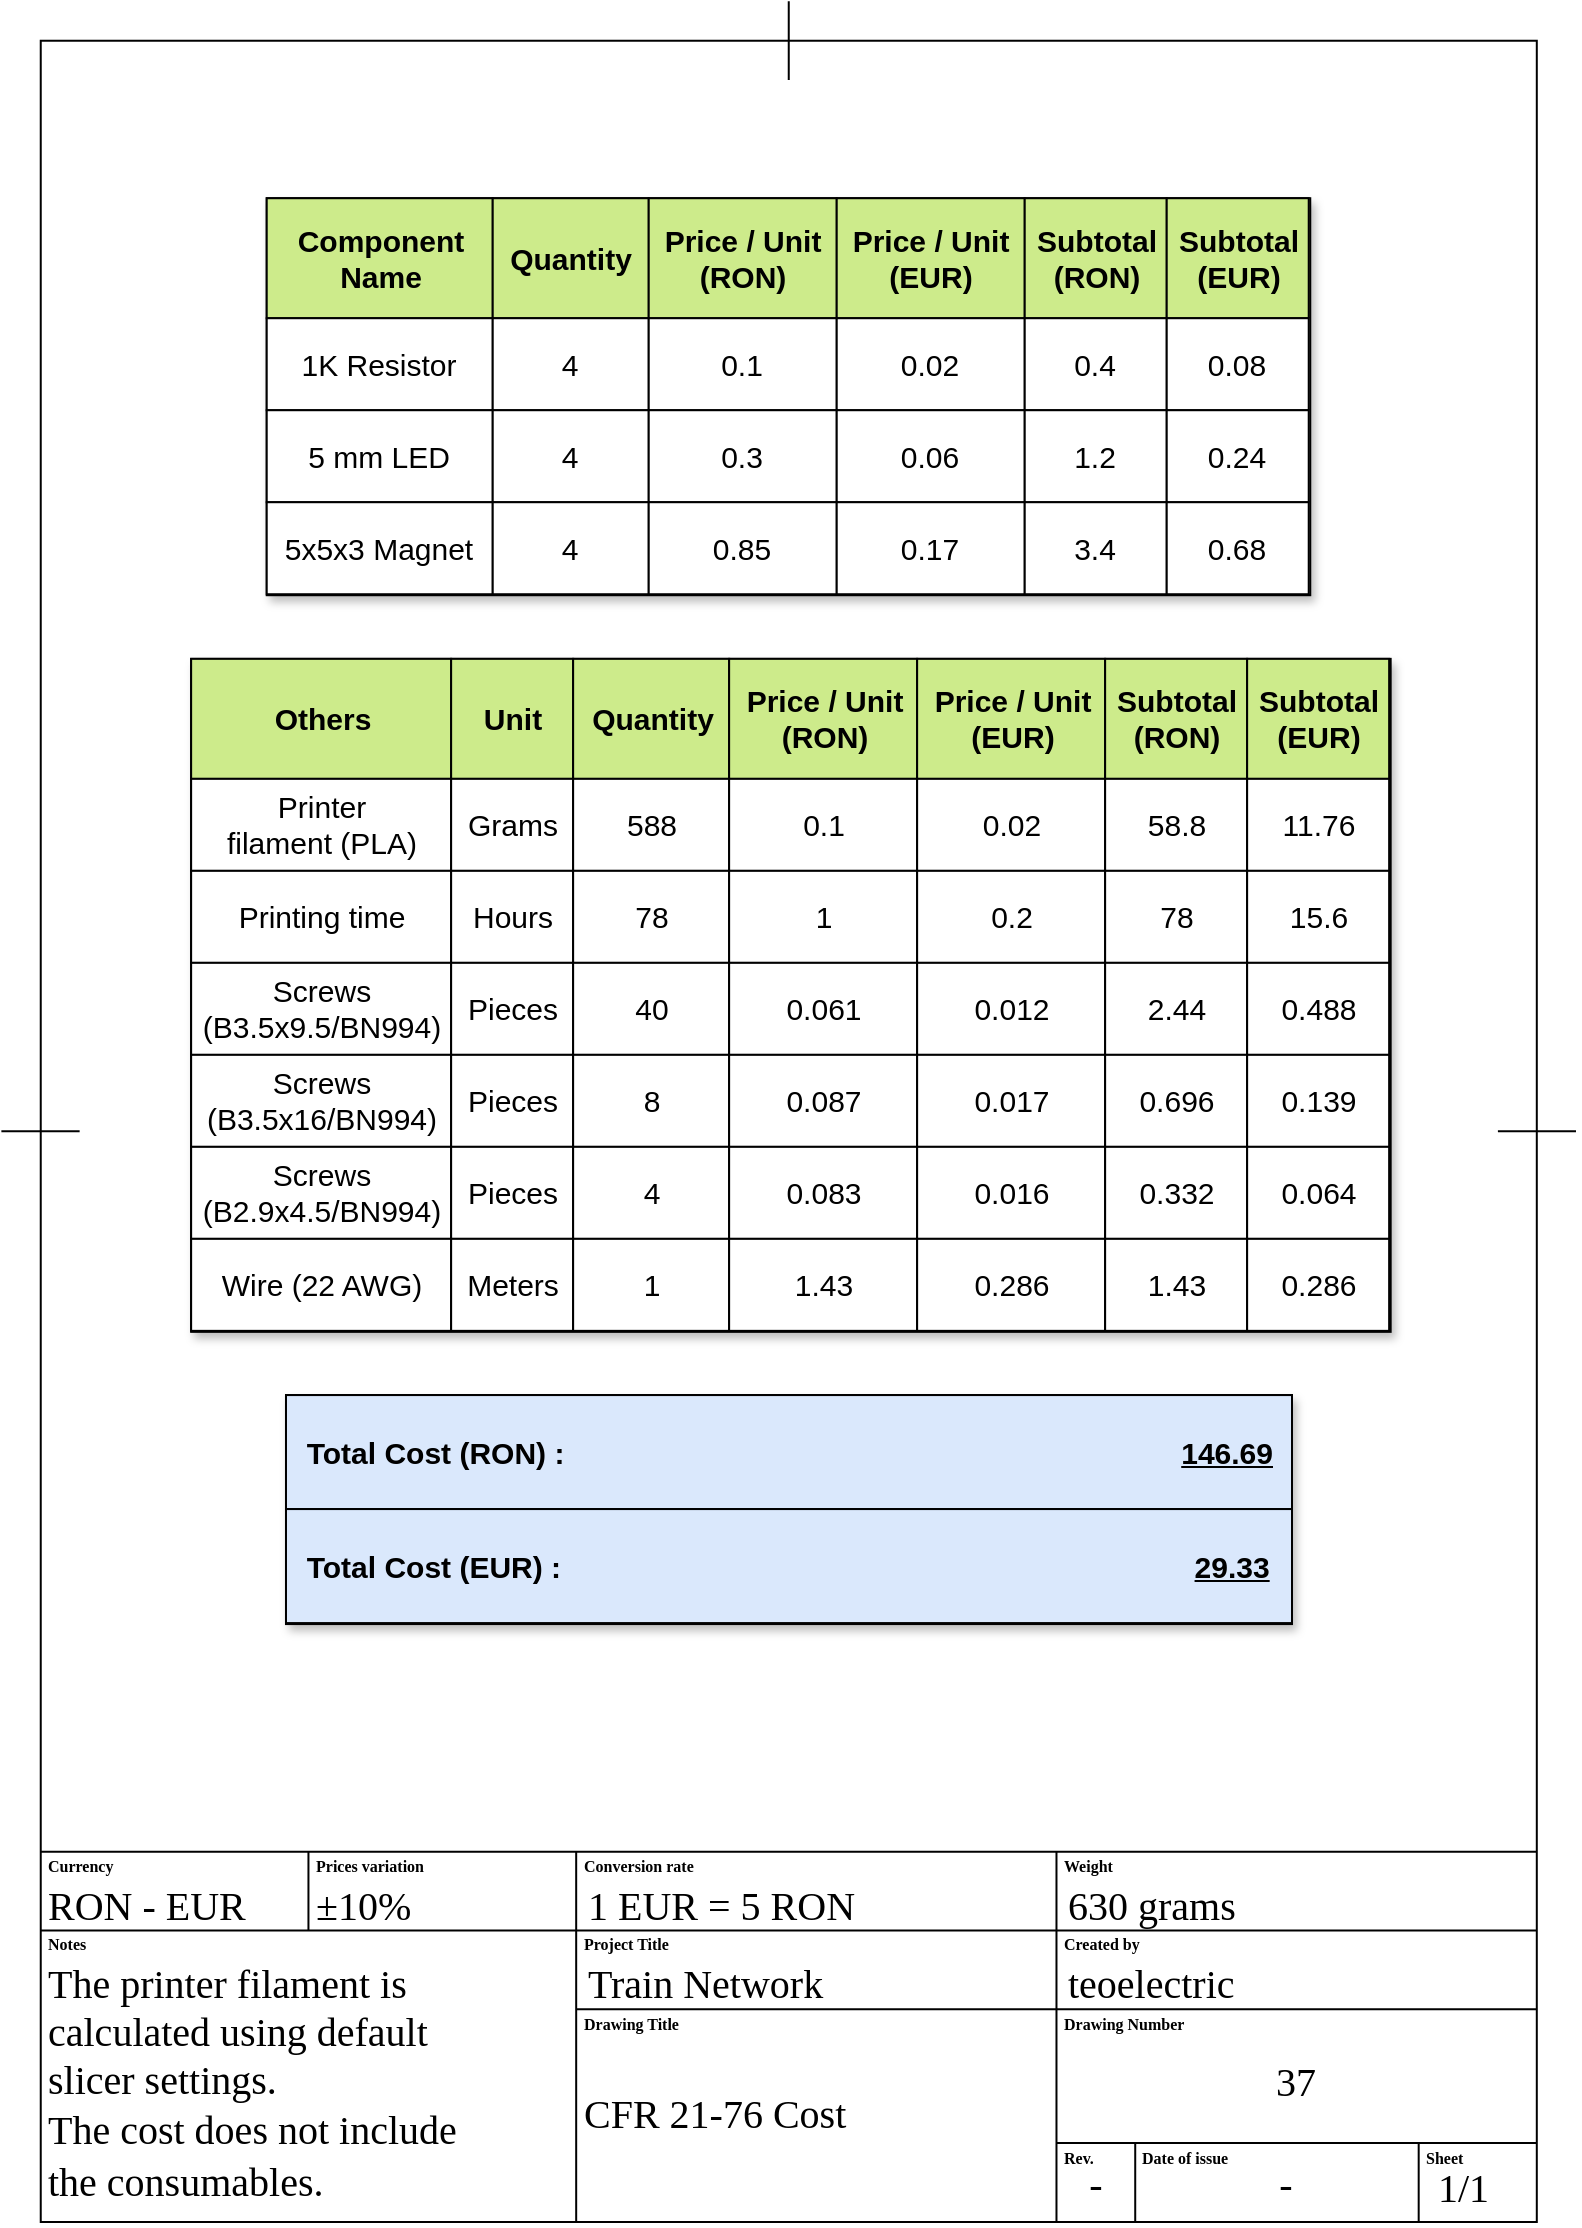 <mxfile version="24.1.0" type="device">
  <diagram name="Sheet 1" id="noxEhjXfcJPRch1m8VZ3">
    <mxGraphModel dx="1418" dy="820" grid="1" gridSize="1.968" guides="1" tooltips="1" connect="1" arrows="1" fold="1" page="1" pageScale="1" pageWidth="827" pageHeight="1169" math="0" shadow="0">
      <root>
        <mxCell id="0" />
        <mxCell id="1" parent="0" />
        <mxCell id="JBeKq6UBt9uG4QoYx59_-4" value="" style="rounded=0;whiteSpace=wrap;html=1;fillColor=none;strokeWidth=1;" parent="1" vertex="1">
          <mxGeometry x="39.37" y="39.37" width="748.03" height="1090.63" as="geometry" />
        </mxCell>
        <mxCell id="JBeKq6UBt9uG4QoYx59_-16" value="" style="endArrow=none;html=1;rounded=0;curved=0;endSize=6;targetPerimeterSpacing=0;jumpSize=6;strokeColor=default;exitX=0.5;exitY=0.018;exitDx=0;exitDy=0;exitPerimeter=0;strokeWidth=1;" parent="1" source="JBeKq6UBt9uG4QoYx59_-4" edge="1">
          <mxGeometry width="50" height="50" relative="1" as="geometry">
            <mxPoint x="413.37" y="32.68" as="sourcePoint" />
            <mxPoint x="413.37" y="19.68" as="targetPoint" />
          </mxGeometry>
        </mxCell>
        <mxCell id="JBeKq6UBt9uG4QoYx59_-18" value="" style="endArrow=none;html=1;rounded=0;entryX=0.026;entryY=0.5;entryDx=0;entryDy=0;entryPerimeter=0;strokeWidth=1;" parent="1" target="JBeKq6UBt9uG4QoYx59_-4" edge="1">
          <mxGeometry width="50" height="50" relative="1" as="geometry">
            <mxPoint x="19.69" y="584.67" as="sourcePoint" />
            <mxPoint x="27.69" y="584.67" as="targetPoint" />
          </mxGeometry>
        </mxCell>
        <mxCell id="JBeKq6UBt9uG4QoYx59_-20" value="" style="endArrow=none;html=1;rounded=0;exitX=0.974;exitY=0.5;exitDx=0;exitDy=0;exitPerimeter=0;strokeWidth=1;" parent="1" source="JBeKq6UBt9uG4QoYx59_-4" edge="1">
          <mxGeometry width="50" height="50" relative="1" as="geometry">
            <mxPoint x="797" y="584.68" as="sourcePoint" />
            <mxPoint x="807" y="584.68" as="targetPoint" />
          </mxGeometry>
        </mxCell>
        <mxCell id="JBeKq6UBt9uG4QoYx59_-23" value="" style="endArrow=none;html=1;rounded=0;entryX=1;entryY=0.75;entryDx=0;entryDy=0;exitX=0;exitY=0.75;exitDx=0;exitDy=0;strokeWidth=1;" parent="1" edge="1">
          <mxGeometry width="50" height="50" relative="1" as="geometry">
            <mxPoint x="39.3" y="944.883" as="sourcePoint" />
            <mxPoint x="787.49" y="944.883" as="targetPoint" />
          </mxGeometry>
        </mxCell>
        <mxCell id="JBeKq6UBt9uG4QoYx59_-25" value="" style="endArrow=none;html=1;rounded=0;entryX=1;entryY=0.75;entryDx=0;entryDy=0;exitX=0;exitY=0.75;exitDx=0;exitDy=0;strokeWidth=1;" parent="1" edge="1">
          <mxGeometry width="50" height="50" relative="1" as="geometry">
            <mxPoint x="39.3" y="984.251" as="sourcePoint" />
            <mxPoint x="787.49" y="984.251" as="targetPoint" />
          </mxGeometry>
        </mxCell>
        <mxCell id="VQGSf6ayIFre-QUfzGoe-1" value="" style="endArrow=none;html=1;rounded=0;strokeWidth=1;" parent="1" edge="1">
          <mxGeometry width="50" height="50" relative="1" as="geometry">
            <mxPoint x="547.24" y="1130" as="sourcePoint" />
            <mxPoint x="547.24" y="944.9" as="targetPoint" />
          </mxGeometry>
        </mxCell>
        <mxCell id="VQGSf6ayIFre-QUfzGoe-2" value="" style="endArrow=none;html=1;rounded=0;strokeWidth=1;" parent="1" edge="1">
          <mxGeometry width="50" height="50" relative="1" as="geometry">
            <mxPoint x="307.088" y="1129.998" as="sourcePoint" />
            <mxPoint x="307.088" y="944.9" as="targetPoint" />
          </mxGeometry>
        </mxCell>
        <mxCell id="VQGSf6ayIFre-QUfzGoe-3" value="" style="endArrow=none;html=1;rounded=0;entryX=1;entryY=0.75;entryDx=0;entryDy=0;exitX=0;exitY=0.75;exitDx=0;exitDy=0;strokeWidth=1;" parent="1" edge="1">
          <mxGeometry width="50" height="50" relative="1" as="geometry">
            <mxPoint x="307.1" y="1023.62" as="sourcePoint" />
            <mxPoint x="787.5" y="1023.62" as="targetPoint" />
          </mxGeometry>
        </mxCell>
        <mxCell id="VQGSf6ayIFre-QUfzGoe-4" value="" style="endArrow=none;html=1;rounded=0;entryX=1;entryY=0.75;entryDx=0;entryDy=0;exitX=0;exitY=0.75;exitDx=0;exitDy=0;strokeWidth=1;" parent="1" edge="1">
          <mxGeometry width="50" height="50" relative="1" as="geometry">
            <mxPoint x="547.2" y="1090.548" as="sourcePoint" />
            <mxPoint x="787.5" y="1090.548" as="targetPoint" />
          </mxGeometry>
        </mxCell>
        <mxCell id="VQGSf6ayIFre-QUfzGoe-5" value="" style="endArrow=none;html=1;rounded=0;strokeWidth=1;" parent="1" edge="1">
          <mxGeometry width="50" height="50" relative="1" as="geometry">
            <mxPoint x="586.608" y="1129.998" as="sourcePoint" />
            <mxPoint x="586.608" y="1090.5" as="targetPoint" />
          </mxGeometry>
        </mxCell>
        <mxCell id="VQGSf6ayIFre-QUfzGoe-6" value="" style="endArrow=none;html=1;rounded=0;strokeWidth=1;" parent="1" edge="1">
          <mxGeometry width="50" height="50" relative="1" as="geometry">
            <mxPoint x="728.347" y="1129.997" as="sourcePoint" />
            <mxPoint x="728.347" y="1090.498" as="targetPoint" />
          </mxGeometry>
        </mxCell>
        <mxCell id="VQGSf6ayIFre-QUfzGoe-7" value="" style="endArrow=none;html=1;rounded=0;strokeWidth=1;" parent="1" edge="1">
          <mxGeometry width="50" height="50" relative="1" as="geometry">
            <mxPoint x="173.227" y="984.3" as="sourcePoint" />
            <mxPoint x="173.227" y="944.878" as="targetPoint" />
          </mxGeometry>
        </mxCell>
        <mxCell id="VQGSf6ayIFre-QUfzGoe-9" value="&lt;font face=&quot;Verdana&quot; style=&quot;font-size: 8px;&quot;&gt;Currency&lt;/font&gt;" style="text;html=1;align=left;verticalAlign=middle;whiteSpace=wrap;rounded=0;fillColor=none;fontStyle=1" parent="1" vertex="1">
          <mxGeometry x="41.34" y="944.88" width="25.59" height="12.29" as="geometry" />
        </mxCell>
        <mxCell id="VQGSf6ayIFre-QUfzGoe-10" value="&lt;font face=&quot;Verdana&quot; style=&quot;font-size: 8px;&quot;&gt;Prices variation&lt;/font&gt;" style="text;html=1;align=left;verticalAlign=middle;whiteSpace=wrap;rounded=0;fontStyle=1" parent="1" vertex="1">
          <mxGeometry x="175.2" y="944.88" width="78.74" height="12.29" as="geometry" />
        </mxCell>
        <mxCell id="VQGSf6ayIFre-QUfzGoe-11" value="&lt;font face=&quot;Verdana&quot;&gt;&lt;span style=&quot;font-size: 8px;&quot;&gt;Conversion rate&lt;/span&gt;&lt;/font&gt;" style="text;html=1;align=left;verticalAlign=middle;whiteSpace=wrap;rounded=0;fontStyle=1" parent="1" vertex="1">
          <mxGeometry x="309.06" y="944.88" width="90.55" height="12.29" as="geometry" />
        </mxCell>
        <mxCell id="VQGSf6ayIFre-QUfzGoe-12" value="&lt;font face=&quot;Verdana&quot; style=&quot;font-size: 8px;&quot;&gt;Weight&lt;/font&gt;" style="text;html=1;align=left;verticalAlign=middle;whiteSpace=wrap;rounded=0;fontStyle=1" parent="1" vertex="1">
          <mxGeometry x="549.22" y="944.88" width="159.44" height="12.29" as="geometry" />
        </mxCell>
        <mxCell id="VQGSf6ayIFre-QUfzGoe-13" value="&lt;font face=&quot;Verdana&quot; style=&quot;font-size: 8px;&quot;&gt;Created by&lt;/font&gt;" style="text;html=1;align=left;verticalAlign=middle;whiteSpace=wrap;rounded=0;fontStyle=1" parent="1" vertex="1">
          <mxGeometry x="549.22" y="984.25" width="57.08" height="12.29" as="geometry" />
        </mxCell>
        <mxCell id="VQGSf6ayIFre-QUfzGoe-14" value="&lt;font face=&quot;Verdana&quot; style=&quot;font-size: 8px;&quot;&gt;Project Title&lt;/font&gt;" style="text;html=1;align=left;verticalAlign=middle;whiteSpace=wrap;rounded=0;fontStyle=1" parent="1" vertex="1">
          <mxGeometry x="309.059" y="984.248" width="57.08" height="12.29" as="geometry" />
        </mxCell>
        <mxCell id="VQGSf6ayIFre-QUfzGoe-15" value="&lt;font face=&quot;Verdana&quot; style=&quot;font-size: 8px;&quot;&gt;Drawing Title&lt;/font&gt;" style="text;html=1;align=left;verticalAlign=middle;whiteSpace=wrap;rounded=0;fontStyle=1" parent="1" vertex="1">
          <mxGeometry x="309.06" y="1023.62" width="64.96" height="12.29" as="geometry" />
        </mxCell>
        <mxCell id="VQGSf6ayIFre-QUfzGoe-16" value="&lt;font face=&quot;Verdana&quot; style=&quot;font-size: 8px;&quot;&gt;Drawing Number&lt;/font&gt;" style="text;html=1;align=left;verticalAlign=middle;whiteSpace=wrap;rounded=0;fontStyle=1" parent="1" vertex="1">
          <mxGeometry x="549.22" y="1023.62" width="80.7" height="12.29" as="geometry" />
        </mxCell>
        <mxCell id="VQGSf6ayIFre-QUfzGoe-17" value="&lt;font face=&quot;Verdana&quot; style=&quot;font-size: 8px;&quot;&gt;Notes&lt;/font&gt;" style="text;html=1;align=left;verticalAlign=middle;whiteSpace=wrap;rounded=0;fontStyle=1" parent="1" vertex="1">
          <mxGeometry x="41.338" y="984.248" width="25.59" height="12.29" as="geometry" />
        </mxCell>
        <mxCell id="VQGSf6ayIFre-QUfzGoe-18" value="&lt;font face=&quot;Verdana&quot; style=&quot;font-size: 8px;&quot;&gt;Rev.&lt;/font&gt;" style="text;html=1;align=left;verticalAlign=middle;whiteSpace=wrap;rounded=0;fontStyle=1" parent="1" vertex="1">
          <mxGeometry x="549.22" y="1090.55" width="41.33" height="12.29" as="geometry" />
        </mxCell>
        <mxCell id="VQGSf6ayIFre-QUfzGoe-19" value="&lt;font face=&quot;Verdana&quot; style=&quot;font-size: 8px;&quot;&gt;Date of issue&lt;/font&gt;" style="text;html=1;align=left;verticalAlign=middle;whiteSpace=wrap;rounded=0;fontStyle=1" parent="1" vertex="1">
          <mxGeometry x="588" y="1090.55" width="61.61" height="12.29" as="geometry" />
        </mxCell>
        <mxCell id="VQGSf6ayIFre-QUfzGoe-20" value="&lt;font face=&quot;Verdana&quot; style=&quot;font-size: 8px;&quot;&gt;Sheet&lt;/font&gt;" style="text;html=1;align=left;verticalAlign=middle;whiteSpace=wrap;rounded=0;fontStyle=1" parent="1" vertex="1">
          <mxGeometry x="729.73" y="1090.55" width="61.61" height="12.29" as="geometry" />
        </mxCell>
        <mxCell id="xuHGBV2yemARD54Rfex9-2" value="&lt;font face=&quot;Verdana&quot; style=&quot;font-size: 20px; font-weight: normal;&quot;&gt;RON - EUR&lt;/font&gt;" style="text;html=1;align=left;verticalAlign=middle;whiteSpace=wrap;rounded=0;fillColor=none;fontStyle=1" parent="1" vertex="1">
          <mxGeometry x="41.34" y="964.57" width="114.17" height="12.29" as="geometry" />
        </mxCell>
        <mxCell id="xuHGBV2yemARD54Rfex9-3" value="&lt;span style=&quot;font-family: Verdana; font-size: 20px; font-weight: 400;&quot;&gt;±10%&lt;/span&gt;" style="text;html=1;align=left;verticalAlign=middle;whiteSpace=wrap;rounded=0;fillColor=none;fontStyle=1" parent="1" vertex="1">
          <mxGeometry x="175.2" y="964.57" width="133.85" height="12.29" as="geometry" />
        </mxCell>
        <mxCell id="xuHGBV2yemARD54Rfex9-4" value="&lt;span style=&quot;font-family: Verdana; font-size: 20px; font-weight: 400;&quot;&gt;1 EUR = 5 RON&lt;/span&gt;" style="text;html=1;align=left;verticalAlign=middle;whiteSpace=wrap;rounded=0;fillColor=none;fontStyle=1" parent="1" vertex="1">
          <mxGeometry x="311.03" y="964.57" width="204.72" height="12.29" as="geometry" />
        </mxCell>
        <mxCell id="xuHGBV2yemARD54Rfex9-5" value="&lt;font face=&quot;Verdana&quot; style=&quot;font-size: 20px; font-weight: normal;&quot;&gt;Train Network&lt;/font&gt;" style="text;html=1;align=left;verticalAlign=middle;whiteSpace=wrap;rounded=0;fillColor=none;fontStyle=1" parent="1" vertex="1">
          <mxGeometry x="311.03" y="1003.94" width="187" height="12.29" as="geometry" />
        </mxCell>
        <mxCell id="xuHGBV2yemARD54Rfex9-6" value="&lt;font face=&quot;Verdana&quot; style=&quot;font-size: 20px; font-weight: normal;&quot;&gt;630 grams&lt;/font&gt;" style="text;html=1;align=left;verticalAlign=middle;whiteSpace=wrap;rounded=0;fillColor=none;fontStyle=1" parent="1" vertex="1">
          <mxGeometry x="551.18" y="964.57" width="216.54" height="12.29" as="geometry" />
        </mxCell>
        <mxCell id="xuHGBV2yemARD54Rfex9-7" value="&lt;font face=&quot;Verdana&quot; style=&quot;font-size: 20px; font-weight: normal;&quot;&gt;teoelectric&lt;/font&gt;" style="text;html=1;align=left;verticalAlign=middle;whiteSpace=wrap;rounded=0;fillColor=none;fontStyle=1" parent="1" vertex="1">
          <mxGeometry x="551.17" y="1003.94" width="145.67" height="12.29" as="geometry" />
        </mxCell>
        <mxCell id="xuHGBV2yemARD54Rfex9-8" value="&lt;font face=&quot;Verdana&quot; style=&quot;font-size: 20px; font-weight: normal;&quot;&gt;37&lt;/font&gt;" style="text;html=1;align=center;verticalAlign=middle;whiteSpace=wrap;rounded=0;fillColor=none;fontStyle=1" parent="1" vertex="1">
          <mxGeometry x="557.09" y="1053.15" width="220.47" height="12.29" as="geometry" />
        </mxCell>
        <mxCell id="xuHGBV2yemARD54Rfex9-9" value="&lt;font face=&quot;Verdana&quot; style=&quot;font-size: 20px; font-weight: normal;&quot;&gt;CFR 21-76 Cost&lt;/font&gt;" style="text;html=1;align=left;verticalAlign=middle;whiteSpace=wrap;rounded=0;fillColor=none;fontStyle=1" parent="1" vertex="1">
          <mxGeometry x="309.05" y="1068.9" width="248.02" height="12.29" as="geometry" />
        </mxCell>
        <mxCell id="xuHGBV2yemARD54Rfex9-14" value="&lt;font face=&quot;Verdana&quot; style=&quot;font-size: 20px; font-weight: normal;&quot;&gt;1/1&lt;/font&gt;" style="text;html=1;align=left;verticalAlign=middle;whiteSpace=wrap;rounded=0;fillColor=none;fontStyle=1" parent="1" vertex="1">
          <mxGeometry x="735.934" y="1106.294" width="49.21" height="12.29" as="geometry" />
        </mxCell>
        <mxCell id="xuHGBV2yemARD54Rfex9-15" value="&lt;font face=&quot;Verdana&quot; style=&quot;font-size: 20px; font-weight: normal;&quot;&gt;-&lt;/font&gt;" style="text;html=1;align=center;verticalAlign=middle;whiteSpace=wrap;rounded=0;fillColor=none;fontStyle=1" parent="1" vertex="1">
          <mxGeometry x="651.57" y="1104.33" width="19.69" height="12.29" as="geometry" />
        </mxCell>
        <mxCell id="xuHGBV2yemARD54Rfex9-16" value="&lt;font face=&quot;Verdana&quot; style=&quot;font-size: 20px; font-weight: normal;&quot;&gt;-&lt;/font&gt;" style="text;html=1;align=center;verticalAlign=middle;whiteSpace=wrap;rounded=0;fillColor=none;fontStyle=1" parent="1" vertex="1">
          <mxGeometry x="557.088" y="1104.329" width="19.69" height="12.29" as="geometry" />
        </mxCell>
        <mxCell id="v2AuxBMflL_ghMZSKkXt-2" value="&lt;span style=&quot;font-family: Verdana; font-size: 20px; font-weight: 400;&quot;&gt;The printer filament is&lt;/span&gt;" style="text;html=1;align=left;verticalAlign=middle;whiteSpace=wrap;rounded=0;fillColor=none;fontStyle=1" parent="1" vertex="1">
          <mxGeometry x="41.33" y="1003.94" width="251.98" height="12.29" as="geometry" />
        </mxCell>
        <mxCell id="v2AuxBMflL_ghMZSKkXt-3" value="&lt;span style=&quot;font-family: Verdana; font-size: 20px; font-weight: 400;&quot;&gt;calculated using default&lt;/span&gt;" style="text;html=1;align=left;verticalAlign=middle;whiteSpace=wrap;rounded=0;fillColor=none;fontStyle=1" parent="1" vertex="1">
          <mxGeometry x="41.33" y="1027.56" width="242.14" height="12.29" as="geometry" />
        </mxCell>
        <mxCell id="v2AuxBMflL_ghMZSKkXt-4" value="&lt;span style=&quot;font-family: Verdana; font-size: 20px; font-weight: 400;&quot;&gt;slicer settings.&lt;/span&gt;" style="text;html=1;align=left;verticalAlign=middle;whiteSpace=wrap;rounded=0;fillColor=none;fontStyle=1" parent="1" vertex="1">
          <mxGeometry x="41.34" y="1051.97" width="240.16" height="12.29" as="geometry" />
        </mxCell>
        <mxCell id="v2AuxBMflL_ghMZSKkXt-5" value="&lt;span style=&quot;font-family: Verdana; font-size: 20px; font-weight: 400;&quot;&gt;The cost does not include&lt;/span&gt;" style="text;html=1;align=left;verticalAlign=middle;whiteSpace=wrap;rounded=0;fillColor=none;fontStyle=1" parent="1" vertex="1">
          <mxGeometry x="41.32" y="1076.77" width="265.77" height="12.29" as="geometry" />
        </mxCell>
        <mxCell id="v2AuxBMflL_ghMZSKkXt-6" value="&lt;span style=&quot;font-family: Verdana; font-size: 20px; font-weight: 400;&quot;&gt;the consumables.&lt;/span&gt;" style="text;html=1;align=left;verticalAlign=middle;whiteSpace=wrap;rounded=0;fillColor=none;fontStyle=1" parent="1" vertex="1">
          <mxGeometry x="41.33" y="1102.36" width="238.19" height="12.29" as="geometry" />
        </mxCell>
        <mxCell id="5vBH3ztUi321Li3JuPsc-152" value="Assets" style="childLayout=tableLayout;recursiveResize=0;shadow=1;strokeWidth=1.5;rounded=0;glass=0;strokeColor=default;fillColor=default;aspect=fixed;fontSize=15;" parent="1" vertex="1">
          <mxGeometry x="152.362" y="118.11" width="521.269" height="198" as="geometry" />
        </mxCell>
        <mxCell id="5vBH3ztUi321Li3JuPsc-153" style="shape=tableRow;horizontal=0;startSize=0;swimlaneHead=0;swimlaneBody=0;top=0;left=0;bottom=0;right=0;dropTarget=0;collapsible=0;recursiveResize=0;expand=0;fontStyle=0;fillColor=#cdeb8b;strokeColor=default;fontSize=15;" parent="5vBH3ztUi321Li3JuPsc-152" vertex="1">
          <mxGeometry width="521.269" height="60" as="geometry" />
        </mxCell>
        <mxCell id="5vBH3ztUi321Li3JuPsc-154" value="Component&lt;div&gt;Name&lt;/div&gt;" style="connectable=0;recursiveResize=0;align=center;fontStyle=1;html=1;fillColor=#cdeb8b;strokeColor=default;fontSize=15;" parent="5vBH3ztUi321Li3JuPsc-153" vertex="1">
          <mxGeometry width="113" height="60" as="geometry">
            <mxRectangle width="113" height="60" as="alternateBounds" />
          </mxGeometry>
        </mxCell>
        <mxCell id="5vBH3ztUi321Li3JuPsc-155" value="Quantity" style="connectable=0;recursiveResize=0;align=center;fontStyle=1;html=1;fillColor=#cdeb8b;strokeColor=default;fontSize=15;" parent="5vBH3ztUi321Li3JuPsc-153" vertex="1">
          <mxGeometry x="113" width="78" height="60" as="geometry">
            <mxRectangle width="78" height="60" as="alternateBounds" />
          </mxGeometry>
        </mxCell>
        <mxCell id="5vBH3ztUi321Li3JuPsc-157" value="Price / Unit&lt;br style=&quot;font-size: 15px;&quot;&gt;(RON)" style="connectable=0;recursiveResize=0;align=center;fontStyle=1;html=1;fillColor=#cdeb8b;strokeColor=default;fontSize=15;" parent="5vBH3ztUi321Li3JuPsc-153" vertex="1">
          <mxGeometry x="191" width="94" height="60" as="geometry">
            <mxRectangle width="94" height="60" as="alternateBounds" />
          </mxGeometry>
        </mxCell>
        <mxCell id="5vBH3ztUi321Li3JuPsc-158" value="Price / Unit&lt;br style=&quot;font-size: 15px;&quot;&gt;(EUR)" style="connectable=0;recursiveResize=0;align=center;fontStyle=1;html=1;fillColor=#cdeb8b;strokeColor=default;fontSize=15;" parent="5vBH3ztUi321Li3JuPsc-153" vertex="1">
          <mxGeometry x="285" width="94" height="60" as="geometry">
            <mxRectangle width="94" height="60" as="alternateBounds" />
          </mxGeometry>
        </mxCell>
        <mxCell id="5vBH3ztUi321Li3JuPsc-159" value="Subtotal&lt;br style=&quot;font-size: 15px;&quot;&gt;(RON)" style="connectable=0;recursiveResize=0;align=center;fontStyle=1;html=1;fillColor=#cdeb8b;strokeColor=default;fontSize=15;" parent="5vBH3ztUi321Li3JuPsc-153" vertex="1">
          <mxGeometry x="379" width="71" height="60" as="geometry">
            <mxRectangle width="71" height="60" as="alternateBounds" />
          </mxGeometry>
        </mxCell>
        <mxCell id="5vBH3ztUi321Li3JuPsc-160" value="Subtotal&lt;br style=&quot;font-size: 15px;&quot;&gt;(EUR)" style="connectable=0;recursiveResize=0;align=center;fontStyle=1;html=1;fillColor=#cdeb8b;strokeColor=default;fontSize=15;" parent="5vBH3ztUi321Li3JuPsc-153" vertex="1">
          <mxGeometry x="450" width="71" height="60" as="geometry">
            <mxRectangle width="71" height="60" as="alternateBounds" />
          </mxGeometry>
        </mxCell>
        <mxCell id="5vBH3ztUi321Li3JuPsc-305" style="shape=tableRow;horizontal=0;startSize=0;swimlaneHead=0;swimlaneBody=0;top=0;left=0;bottom=0;right=0;dropTarget=0;collapsible=0;recursiveResize=0;expand=0;fontStyle=0;strokeColor=default;fontSize=15;" parent="5vBH3ztUi321Li3JuPsc-152" vertex="1">
          <mxGeometry y="60" width="521.269" height="46" as="geometry" />
        </mxCell>
        <mxCell id="5vBH3ztUi321Li3JuPsc-306" value="1K Resistor" style="connectable=0;recursiveResize=0;align=center;whiteSpace=wrap;html=1;strokeColor=default;fontSize=15;" parent="5vBH3ztUi321Li3JuPsc-305" vertex="1">
          <mxGeometry width="113" height="46" as="geometry">
            <mxRectangle width="113" height="46" as="alternateBounds" />
          </mxGeometry>
        </mxCell>
        <mxCell id="5vBH3ztUi321Li3JuPsc-307" value="4" style="connectable=0;recursiveResize=0;align=center;whiteSpace=wrap;html=1;strokeColor=default;fontSize=15;" parent="5vBH3ztUi321Li3JuPsc-305" vertex="1">
          <mxGeometry x="113" width="78" height="46" as="geometry">
            <mxRectangle width="78" height="46" as="alternateBounds" />
          </mxGeometry>
        </mxCell>
        <mxCell id="5vBH3ztUi321Li3JuPsc-308" value="0.1" style="connectable=0;recursiveResize=0;align=center;whiteSpace=wrap;html=1;strokeColor=default;fontSize=15;" parent="5vBH3ztUi321Li3JuPsc-305" vertex="1">
          <mxGeometry x="191" width="94" height="46" as="geometry">
            <mxRectangle width="94" height="46" as="alternateBounds" />
          </mxGeometry>
        </mxCell>
        <mxCell id="5vBH3ztUi321Li3JuPsc-309" value="0.02" style="connectable=0;recursiveResize=0;align=center;whiteSpace=wrap;html=1;strokeColor=default;fontSize=15;" parent="5vBH3ztUi321Li3JuPsc-305" vertex="1">
          <mxGeometry x="285" width="94" height="46" as="geometry">
            <mxRectangle width="94" height="46" as="alternateBounds" />
          </mxGeometry>
        </mxCell>
        <mxCell id="5vBH3ztUi321Li3JuPsc-310" value="0.4" style="connectable=0;recursiveResize=0;align=center;whiteSpace=wrap;html=1;strokeColor=default;fontSize=15;" parent="5vBH3ztUi321Li3JuPsc-305" vertex="1">
          <mxGeometry x="379" width="71" height="46" as="geometry">
            <mxRectangle width="71" height="46" as="alternateBounds" />
          </mxGeometry>
        </mxCell>
        <mxCell id="5vBH3ztUi321Li3JuPsc-311" value="0.08" style="connectable=0;recursiveResize=0;align=center;whiteSpace=wrap;html=1;strokeColor=default;fontSize=15;" parent="5vBH3ztUi321Li3JuPsc-305" vertex="1">
          <mxGeometry x="450" width="71" height="46" as="geometry">
            <mxRectangle width="71" height="46" as="alternateBounds" />
          </mxGeometry>
        </mxCell>
        <mxCell id="5vBH3ztUi321Li3JuPsc-161" style="shape=tableRow;horizontal=0;startSize=0;swimlaneHead=0;swimlaneBody=0;top=0;left=0;bottom=0;right=0;dropTarget=0;collapsible=0;recursiveResize=0;expand=0;fontStyle=0;strokeColor=default;fontSize=15;" parent="5vBH3ztUi321Li3JuPsc-152" vertex="1">
          <mxGeometry y="106" width="521.269" height="46" as="geometry" />
        </mxCell>
        <mxCell id="5vBH3ztUi321Li3JuPsc-162" value="5 mm LED" style="connectable=0;recursiveResize=0;align=center;whiteSpace=wrap;html=1;strokeColor=default;fontSize=15;" parent="5vBH3ztUi321Li3JuPsc-161" vertex="1">
          <mxGeometry width="113" height="46" as="geometry">
            <mxRectangle width="113" height="46" as="alternateBounds" />
          </mxGeometry>
        </mxCell>
        <mxCell id="5vBH3ztUi321Li3JuPsc-163" value="4" style="connectable=0;recursiveResize=0;align=center;whiteSpace=wrap;html=1;strokeColor=default;fontSize=15;" parent="5vBH3ztUi321Li3JuPsc-161" vertex="1">
          <mxGeometry x="113" width="78" height="46" as="geometry">
            <mxRectangle width="78" height="46" as="alternateBounds" />
          </mxGeometry>
        </mxCell>
        <mxCell id="5vBH3ztUi321Li3JuPsc-165" value="0.3" style="connectable=0;recursiveResize=0;align=center;whiteSpace=wrap;html=1;strokeColor=default;fontSize=15;" parent="5vBH3ztUi321Li3JuPsc-161" vertex="1">
          <mxGeometry x="191" width="94" height="46" as="geometry">
            <mxRectangle width="94" height="46" as="alternateBounds" />
          </mxGeometry>
        </mxCell>
        <mxCell id="5vBH3ztUi321Li3JuPsc-166" value="0.06" style="connectable=0;recursiveResize=0;align=center;whiteSpace=wrap;html=1;strokeColor=default;fontSize=15;" parent="5vBH3ztUi321Li3JuPsc-161" vertex="1">
          <mxGeometry x="285" width="94" height="46" as="geometry">
            <mxRectangle width="94" height="46" as="alternateBounds" />
          </mxGeometry>
        </mxCell>
        <mxCell id="5vBH3ztUi321Li3JuPsc-167" value="1.2" style="connectable=0;recursiveResize=0;align=center;whiteSpace=wrap;html=1;strokeColor=default;fontSize=15;" parent="5vBH3ztUi321Li3JuPsc-161" vertex="1">
          <mxGeometry x="379" width="71" height="46" as="geometry">
            <mxRectangle width="71" height="46" as="alternateBounds" />
          </mxGeometry>
        </mxCell>
        <mxCell id="5vBH3ztUi321Li3JuPsc-168" value="0.24" style="connectable=0;recursiveResize=0;align=center;whiteSpace=wrap;html=1;strokeColor=default;fontSize=15;" parent="5vBH3ztUi321Li3JuPsc-161" vertex="1">
          <mxGeometry x="450" width="71" height="46" as="geometry">
            <mxRectangle width="71" height="46" as="alternateBounds" />
          </mxGeometry>
        </mxCell>
        <mxCell id="5vBH3ztUi321Li3JuPsc-169" style="shape=tableRow;horizontal=0;startSize=0;swimlaneHead=0;swimlaneBody=0;top=0;left=0;bottom=0;right=0;dropTarget=0;collapsible=0;recursiveResize=0;expand=0;fontStyle=0;strokeColor=default;fontSize=15;" parent="5vBH3ztUi321Li3JuPsc-152" vertex="1">
          <mxGeometry y="152" width="521.269" height="46" as="geometry" />
        </mxCell>
        <mxCell id="5vBH3ztUi321Li3JuPsc-170" value="5x5x3 Magnet" style="connectable=0;recursiveResize=0;align=center;whiteSpace=wrap;html=1;strokeColor=default;fontSize=15;" parent="5vBH3ztUi321Li3JuPsc-169" vertex="1">
          <mxGeometry width="113" height="46" as="geometry">
            <mxRectangle width="113" height="46" as="alternateBounds" />
          </mxGeometry>
        </mxCell>
        <mxCell id="5vBH3ztUi321Li3JuPsc-171" value="4" style="connectable=0;recursiveResize=0;align=center;whiteSpace=wrap;html=1;strokeColor=default;fontSize=15;" parent="5vBH3ztUi321Li3JuPsc-169" vertex="1">
          <mxGeometry x="113" width="78" height="46" as="geometry">
            <mxRectangle width="78" height="46" as="alternateBounds" />
          </mxGeometry>
        </mxCell>
        <mxCell id="5vBH3ztUi321Li3JuPsc-173" value="0.85" style="connectable=0;recursiveResize=0;align=center;whiteSpace=wrap;html=1;strokeColor=default;fontSize=15;" parent="5vBH3ztUi321Li3JuPsc-169" vertex="1">
          <mxGeometry x="191" width="94" height="46" as="geometry">
            <mxRectangle width="94" height="46" as="alternateBounds" />
          </mxGeometry>
        </mxCell>
        <mxCell id="5vBH3ztUi321Li3JuPsc-174" value="0.17" style="connectable=0;recursiveResize=0;align=center;whiteSpace=wrap;html=1;strokeColor=default;fontSize=15;" parent="5vBH3ztUi321Li3JuPsc-169" vertex="1">
          <mxGeometry x="285" width="94" height="46" as="geometry">
            <mxRectangle width="94" height="46" as="alternateBounds" />
          </mxGeometry>
        </mxCell>
        <mxCell id="5vBH3ztUi321Li3JuPsc-175" value="3.4" style="connectable=0;recursiveResize=0;align=center;whiteSpace=wrap;html=1;strokeColor=default;fontSize=15;" parent="5vBH3ztUi321Li3JuPsc-169" vertex="1">
          <mxGeometry x="379" width="71" height="46" as="geometry">
            <mxRectangle width="71" height="46" as="alternateBounds" />
          </mxGeometry>
        </mxCell>
        <mxCell id="5vBH3ztUi321Li3JuPsc-176" value="0.68" style="connectable=0;recursiveResize=0;align=center;whiteSpace=wrap;html=1;strokeColor=default;fontSize=15;" parent="5vBH3ztUi321Li3JuPsc-169" vertex="1">
          <mxGeometry x="450" width="71" height="46" as="geometry">
            <mxRectangle width="71" height="46" as="alternateBounds" />
          </mxGeometry>
        </mxCell>
        <mxCell id="5vBH3ztUi321Li3JuPsc-209" value="Assets" style="childLayout=tableLayout;recursiveResize=0;shadow=1;strokeWidth=1.5;rounded=0;glass=0;strokeColor=#000000;fillColor=default;fontSize=15;" parent="1" vertex="1">
          <mxGeometry x="161.997" y="716.534" width="502.5" height="114" as="geometry" />
        </mxCell>
        <mxCell id="5vBH3ztUi321Li3JuPsc-210" style="shape=tableRow;horizontal=0;startSize=0;swimlaneHead=0;swimlaneBody=0;top=0;left=0;bottom=0;right=0;dropTarget=0;collapsible=0;recursiveResize=0;expand=0;fontStyle=0;fillColor=#cdeb8b;strokeColor=#000000;fontSize=15;" parent="5vBH3ztUi321Li3JuPsc-209" vertex="1">
          <mxGeometry width="502.5" height="57" as="geometry" />
        </mxCell>
        <mxCell id="5vBH3ztUi321Li3JuPsc-211" value="&amp;nbsp; Total Cost (RON) :&amp;nbsp; &amp;nbsp; &amp;nbsp; &amp;nbsp; &amp;nbsp; &amp;nbsp; &amp;nbsp; &amp;nbsp; &amp;nbsp; &amp;nbsp; &amp;nbsp; &amp;nbsp; &amp;nbsp; &amp;nbsp; &amp;nbsp; &amp;nbsp; &amp;nbsp; &amp;nbsp; &amp;nbsp; &amp;nbsp; &amp;nbsp; &amp;nbsp; &amp;nbsp; &amp;nbsp; &amp;nbsp; &amp;nbsp; &amp;nbsp; &amp;nbsp; &amp;nbsp; &amp;nbsp; &amp;nbsp; &amp;nbsp; &amp;nbsp; &amp;nbsp; &amp;nbsp; &amp;nbsp; &amp;nbsp;&amp;nbsp;&lt;u&gt;146.69&lt;/u&gt;" style="connectable=0;recursiveResize=0;align=left;fontStyle=1;html=1;fillColor=#dae8fc;strokeColor=#000000;rowspan=1;colspan=7;fontSize=15;" parent="5vBH3ztUi321Li3JuPsc-210" vertex="1">
          <mxGeometry width="503" height="57" as="geometry">
            <mxRectangle width="99" height="57" as="alternateBounds" />
          </mxGeometry>
        </mxCell>
        <mxCell id="5vBH3ztUi321Li3JuPsc-212" value="Unit" style="connectable=0;recursiveResize=0;align=center;fontStyle=1;html=1;fillColor=#cdeb8b;strokeColor=default;" parent="5vBH3ztUi321Li3JuPsc-210" vertex="1" visible="0">
          <mxGeometry x="99" width="67" height="57" as="geometry">
            <mxRectangle width="67" height="57" as="alternateBounds" />
          </mxGeometry>
        </mxCell>
        <mxCell id="5vBH3ztUi321Li3JuPsc-213" value="Quantity" style="connectable=0;recursiveResize=0;align=center;fontStyle=1;html=1;fillColor=#cdeb8b;strokeColor=default;" parent="5vBH3ztUi321Li3JuPsc-210" vertex="1" visible="0">
          <mxGeometry x="166" width="68" height="57" as="geometry">
            <mxRectangle width="68" height="57" as="alternateBounds" />
          </mxGeometry>
        </mxCell>
        <mxCell id="5vBH3ztUi321Li3JuPsc-214" value="Price / Unit&lt;br&gt;RON" style="connectable=0;recursiveResize=0;align=center;fontStyle=1;html=1;fillColor=#cdeb8b;strokeColor=default;" parent="5vBH3ztUi321Li3JuPsc-210" vertex="1" visible="0">
          <mxGeometry x="234" width="82" height="57" as="geometry">
            <mxRectangle width="82" height="57" as="alternateBounds" />
          </mxGeometry>
        </mxCell>
        <mxCell id="5vBH3ztUi321Li3JuPsc-215" value="Price / Unit&lt;br&gt;EUR" style="connectable=0;recursiveResize=0;align=center;fontStyle=1;html=1;fillColor=#cdeb8b;strokeColor=default;" parent="5vBH3ztUi321Li3JuPsc-210" vertex="1" visible="0">
          <mxGeometry x="316" width="84" height="57" as="geometry">
            <mxRectangle width="84" height="57" as="alternateBounds" />
          </mxGeometry>
        </mxCell>
        <mxCell id="5vBH3ztUi321Li3JuPsc-216" value="Value&lt;br&gt;RON" style="connectable=0;recursiveResize=0;align=center;fontStyle=1;html=1;fillColor=#cdeb8b;strokeColor=default;" parent="5vBH3ztUi321Li3JuPsc-210" vertex="1" visible="0">
          <mxGeometry x="400" width="54" height="57" as="geometry">
            <mxRectangle width="54" height="57" as="alternateBounds" />
          </mxGeometry>
        </mxCell>
        <mxCell id="5vBH3ztUi321Li3JuPsc-217" value="Value&lt;br&gt;EUR" style="connectable=0;recursiveResize=0;align=center;fontStyle=1;html=1;fillColor=#cdeb8b;strokeColor=default;" parent="5vBH3ztUi321Li3JuPsc-210" vertex="1" visible="0">
          <mxGeometry x="454" width="49" height="57" as="geometry">
            <mxRectangle width="49" height="57" as="alternateBounds" />
          </mxGeometry>
        </mxCell>
        <mxCell id="5vBH3ztUi321Li3JuPsc-218" style="shape=tableRow;horizontal=0;startSize=0;swimlaneHead=0;swimlaneBody=0;top=0;left=0;bottom=0;right=0;dropTarget=0;collapsible=0;recursiveResize=0;expand=0;fontStyle=0;fillColor=#cdeb8b;strokeColor=#000000;fontSize=15;" parent="5vBH3ztUi321Li3JuPsc-209" vertex="1">
          <mxGeometry y="57" width="502.5" height="57" as="geometry" />
        </mxCell>
        <mxCell id="5vBH3ztUi321Li3JuPsc-219" value="&amp;nbsp; Total Cost (EUR) :&amp;nbsp; &amp;nbsp; &amp;nbsp; &amp;nbsp; &amp;nbsp; &amp;nbsp; &amp;nbsp; &amp;nbsp; &amp;nbsp; &amp;nbsp; &amp;nbsp; &amp;nbsp; &amp;nbsp; &amp;nbsp; &amp;nbsp; &amp;nbsp; &amp;nbsp; &amp;nbsp; &amp;nbsp; &amp;nbsp; &amp;nbsp; &amp;nbsp; &amp;nbsp; &amp;nbsp; &amp;nbsp; &amp;nbsp; &amp;nbsp; &amp;nbsp; &amp;nbsp; &amp;nbsp; &amp;nbsp; &amp;nbsp; &amp;nbsp; &amp;nbsp; &amp;nbsp; &amp;nbsp; &amp;nbsp; &amp;nbsp; &lt;u&gt;29.33&lt;/u&gt;" style="connectable=0;recursiveResize=0;align=left;fontStyle=1;html=1;fillColor=#dae8fc;strokeColor=#000000;rowspan=1;colspan=7;fontSize=15;" parent="5vBH3ztUi321Li3JuPsc-218" vertex="1">
          <mxGeometry width="503" height="57" as="geometry">
            <mxRectangle width="99" height="57" as="alternateBounds" />
          </mxGeometry>
        </mxCell>
        <mxCell id="5vBH3ztUi321Li3JuPsc-220" style="connectable=0;recursiveResize=0;align=center;fontStyle=1;html=1;fillColor=#cdeb8b;strokeColor=default;" parent="5vBH3ztUi321Li3JuPsc-218" vertex="1" visible="0">
          <mxGeometry x="99" width="67" height="57" as="geometry">
            <mxRectangle width="67" height="57" as="alternateBounds" />
          </mxGeometry>
        </mxCell>
        <mxCell id="5vBH3ztUi321Li3JuPsc-221" style="connectable=0;recursiveResize=0;align=center;fontStyle=1;html=1;fillColor=#cdeb8b;strokeColor=default;" parent="5vBH3ztUi321Li3JuPsc-218" vertex="1" visible="0">
          <mxGeometry x="166" width="68" height="57" as="geometry">
            <mxRectangle width="68" height="57" as="alternateBounds" />
          </mxGeometry>
        </mxCell>
        <mxCell id="5vBH3ztUi321Li3JuPsc-222" style="connectable=0;recursiveResize=0;align=center;fontStyle=1;html=1;fillColor=#cdeb8b;strokeColor=default;" parent="5vBH3ztUi321Li3JuPsc-218" vertex="1" visible="0">
          <mxGeometry x="234" width="82" height="57" as="geometry">
            <mxRectangle width="82" height="57" as="alternateBounds" />
          </mxGeometry>
        </mxCell>
        <mxCell id="5vBH3ztUi321Li3JuPsc-223" style="connectable=0;recursiveResize=0;align=center;fontStyle=1;html=1;fillColor=#cdeb8b;strokeColor=default;" parent="5vBH3ztUi321Li3JuPsc-218" vertex="1" visible="0">
          <mxGeometry x="316" width="84" height="57" as="geometry">
            <mxRectangle width="84" height="57" as="alternateBounds" />
          </mxGeometry>
        </mxCell>
        <mxCell id="5vBH3ztUi321Li3JuPsc-224" style="connectable=0;recursiveResize=0;align=center;fontStyle=1;html=1;fillColor=#cdeb8b;strokeColor=default;" parent="5vBH3ztUi321Li3JuPsc-218" vertex="1" visible="0">
          <mxGeometry x="400" width="54" height="57" as="geometry">
            <mxRectangle width="54" height="57" as="alternateBounds" />
          </mxGeometry>
        </mxCell>
        <mxCell id="5vBH3ztUi321Li3JuPsc-225" style="connectable=0;recursiveResize=0;align=center;fontStyle=1;html=1;fillColor=#cdeb8b;strokeColor=default;" parent="5vBH3ztUi321Li3JuPsc-218" vertex="1" visible="0">
          <mxGeometry x="454" width="49" height="57" as="geometry">
            <mxRectangle width="49" height="57" as="alternateBounds" />
          </mxGeometry>
        </mxCell>
        <mxCell id="5vBH3ztUi321Li3JuPsc-226" value="Assets" style="childLayout=tableLayout;recursiveResize=0;shadow=1;strokeWidth=1.5;rounded=0;glass=0;strokeColor=default;fillColor=default;fontSize=15;" parent="1" vertex="1">
          <mxGeometry x="114.567" y="348.424" width="599.269" height="336" as="geometry" />
        </mxCell>
        <mxCell id="5vBH3ztUi321Li3JuPsc-227" style="shape=tableRow;horizontal=0;startSize=0;swimlaneHead=0;swimlaneBody=0;top=0;left=0;bottom=0;right=0;dropTarget=0;collapsible=0;recursiveResize=0;expand=0;fontStyle=0;fillColor=#cdeb8b;strokeColor=default;fontSize=15;" parent="5vBH3ztUi321Li3JuPsc-226" vertex="1">
          <mxGeometry width="599.269" height="60" as="geometry" />
        </mxCell>
        <mxCell id="5vBH3ztUi321Li3JuPsc-228" value="Others" style="connectable=0;recursiveResize=0;align=center;fontStyle=1;html=1;fillColor=#cdeb8b;strokeColor=default;fontSize=15;" parent="5vBH3ztUi321Li3JuPsc-227" vertex="1">
          <mxGeometry width="130" height="60" as="geometry">
            <mxRectangle width="130" height="60" as="alternateBounds" />
          </mxGeometry>
        </mxCell>
        <mxCell id="5vBH3ztUi321Li3JuPsc-254" value="Unit" style="connectable=0;recursiveResize=0;align=center;fontStyle=1;html=1;fillColor=#cdeb8b;strokeColor=default;fontSize=15;" parent="5vBH3ztUi321Li3JuPsc-227" vertex="1">
          <mxGeometry x="130" width="61" height="60" as="geometry">
            <mxRectangle width="61" height="60" as="alternateBounds" />
          </mxGeometry>
        </mxCell>
        <mxCell id="5vBH3ztUi321Li3JuPsc-229" value="Quantity" style="connectable=0;recursiveResize=0;align=center;fontStyle=1;html=1;fillColor=#cdeb8b;strokeColor=default;fontSize=15;" parent="5vBH3ztUi321Li3JuPsc-227" vertex="1">
          <mxGeometry x="191" width="78" height="60" as="geometry">
            <mxRectangle width="78" height="60" as="alternateBounds" />
          </mxGeometry>
        </mxCell>
        <mxCell id="5vBH3ztUi321Li3JuPsc-230" value="Price / Unit&lt;br style=&quot;font-size: 15px;&quot;&gt;(RON)" style="connectable=0;recursiveResize=0;align=center;fontStyle=1;html=1;fillColor=#cdeb8b;strokeColor=default;fontSize=15;" parent="5vBH3ztUi321Li3JuPsc-227" vertex="1">
          <mxGeometry x="269" width="94" height="60" as="geometry">
            <mxRectangle width="94" height="60" as="alternateBounds" />
          </mxGeometry>
        </mxCell>
        <mxCell id="5vBH3ztUi321Li3JuPsc-231" value="Price / Unit&lt;br style=&quot;font-size: 15px;&quot;&gt;(EUR)" style="connectable=0;recursiveResize=0;align=center;fontStyle=1;html=1;fillColor=#cdeb8b;strokeColor=default;fontSize=15;" parent="5vBH3ztUi321Li3JuPsc-227" vertex="1">
          <mxGeometry x="363" width="94" height="60" as="geometry">
            <mxRectangle width="94" height="60" as="alternateBounds" />
          </mxGeometry>
        </mxCell>
        <mxCell id="5vBH3ztUi321Li3JuPsc-232" value="Subtotal&lt;br style=&quot;font-size: 15px;&quot;&gt;(RON)" style="connectable=0;recursiveResize=0;align=center;fontStyle=1;html=1;fillColor=#cdeb8b;strokeColor=default;fontSize=15;" parent="5vBH3ztUi321Li3JuPsc-227" vertex="1">
          <mxGeometry x="457" width="71" height="60" as="geometry">
            <mxRectangle width="71" height="60" as="alternateBounds" />
          </mxGeometry>
        </mxCell>
        <mxCell id="5vBH3ztUi321Li3JuPsc-233" value="Subtotal&lt;br style=&quot;font-size: 15px;&quot;&gt;(EUR)" style="connectable=0;recursiveResize=0;align=center;fontStyle=1;html=1;fillColor=#cdeb8b;strokeColor=default;fontSize=15;" parent="5vBH3ztUi321Li3JuPsc-227" vertex="1">
          <mxGeometry x="528" width="71" height="60" as="geometry">
            <mxRectangle width="71" height="60" as="alternateBounds" />
          </mxGeometry>
        </mxCell>
        <mxCell id="5vBH3ztUi321Li3JuPsc-234" style="shape=tableRow;horizontal=0;startSize=0;swimlaneHead=0;swimlaneBody=0;top=0;left=0;bottom=0;right=0;dropTarget=0;collapsible=0;recursiveResize=0;expand=0;fontStyle=0;strokeColor=default;fontSize=15;" parent="5vBH3ztUi321Li3JuPsc-226" vertex="1">
          <mxGeometry y="60" width="599.269" height="46" as="geometry" />
        </mxCell>
        <mxCell id="5vBH3ztUi321Li3JuPsc-235" value="Printer&lt;div&gt;filament (PLA)&lt;/div&gt;" style="connectable=0;recursiveResize=0;align=center;whiteSpace=wrap;html=1;strokeColor=default;fontSize=15;" parent="5vBH3ztUi321Li3JuPsc-234" vertex="1">
          <mxGeometry width="130" height="46" as="geometry">
            <mxRectangle width="130" height="46" as="alternateBounds" />
          </mxGeometry>
        </mxCell>
        <mxCell id="5vBH3ztUi321Li3JuPsc-255" value="Grams" style="connectable=0;recursiveResize=0;align=center;whiteSpace=wrap;html=1;strokeColor=default;fontSize=15;" parent="5vBH3ztUi321Li3JuPsc-234" vertex="1">
          <mxGeometry x="130" width="61" height="46" as="geometry">
            <mxRectangle width="61" height="46" as="alternateBounds" />
          </mxGeometry>
        </mxCell>
        <mxCell id="5vBH3ztUi321Li3JuPsc-236" value="588" style="connectable=0;recursiveResize=0;align=center;whiteSpace=wrap;html=1;strokeColor=default;fontSize=15;" parent="5vBH3ztUi321Li3JuPsc-234" vertex="1">
          <mxGeometry x="191" width="78" height="46" as="geometry">
            <mxRectangle width="78" height="46" as="alternateBounds" />
          </mxGeometry>
        </mxCell>
        <mxCell id="5vBH3ztUi321Li3JuPsc-237" value="0.1" style="connectable=0;recursiveResize=0;align=center;whiteSpace=wrap;html=1;strokeColor=default;fontSize=15;" parent="5vBH3ztUi321Li3JuPsc-234" vertex="1">
          <mxGeometry x="269" width="94" height="46" as="geometry">
            <mxRectangle width="94" height="46" as="alternateBounds" />
          </mxGeometry>
        </mxCell>
        <mxCell id="5vBH3ztUi321Li3JuPsc-238" value="0.02" style="connectable=0;recursiveResize=0;align=center;whiteSpace=wrap;html=1;strokeColor=default;fontSize=15;" parent="5vBH3ztUi321Li3JuPsc-234" vertex="1">
          <mxGeometry x="363" width="94" height="46" as="geometry">
            <mxRectangle width="94" height="46" as="alternateBounds" />
          </mxGeometry>
        </mxCell>
        <mxCell id="5vBH3ztUi321Li3JuPsc-239" value="58.8" style="connectable=0;recursiveResize=0;align=center;whiteSpace=wrap;html=1;strokeColor=default;fontSize=15;" parent="5vBH3ztUi321Li3JuPsc-234" vertex="1">
          <mxGeometry x="457" width="71" height="46" as="geometry">
            <mxRectangle width="71" height="46" as="alternateBounds" />
          </mxGeometry>
        </mxCell>
        <mxCell id="5vBH3ztUi321Li3JuPsc-240" value="11.76" style="connectable=0;recursiveResize=0;align=center;whiteSpace=wrap;html=1;strokeColor=default;fontSize=15;" parent="5vBH3ztUi321Li3JuPsc-234" vertex="1">
          <mxGeometry x="528" width="71" height="46" as="geometry">
            <mxRectangle width="71" height="46" as="alternateBounds" />
          </mxGeometry>
        </mxCell>
        <mxCell id="5vBH3ztUi321Li3JuPsc-297" style="shape=tableRow;horizontal=0;startSize=0;swimlaneHead=0;swimlaneBody=0;top=0;left=0;bottom=0;right=0;dropTarget=0;collapsible=0;recursiveResize=0;expand=0;fontStyle=0;strokeColor=default;fontSize=15;" parent="5vBH3ztUi321Li3JuPsc-226" vertex="1">
          <mxGeometry y="106" width="599.269" height="46" as="geometry" />
        </mxCell>
        <mxCell id="5vBH3ztUi321Li3JuPsc-298" value="Printing time" style="connectable=0;recursiveResize=0;align=center;whiteSpace=wrap;html=1;strokeColor=default;fontSize=15;" parent="5vBH3ztUi321Li3JuPsc-297" vertex="1">
          <mxGeometry width="130" height="46" as="geometry">
            <mxRectangle width="130" height="46" as="alternateBounds" />
          </mxGeometry>
        </mxCell>
        <mxCell id="5vBH3ztUi321Li3JuPsc-299" value="Hours" style="connectable=0;recursiveResize=0;align=center;whiteSpace=wrap;html=1;strokeColor=default;fontSize=15;" parent="5vBH3ztUi321Li3JuPsc-297" vertex="1">
          <mxGeometry x="130" width="61" height="46" as="geometry">
            <mxRectangle width="61" height="46" as="alternateBounds" />
          </mxGeometry>
        </mxCell>
        <mxCell id="5vBH3ztUi321Li3JuPsc-300" value="78" style="connectable=0;recursiveResize=0;align=center;whiteSpace=wrap;html=1;strokeColor=default;fontSize=15;" parent="5vBH3ztUi321Li3JuPsc-297" vertex="1">
          <mxGeometry x="191" width="78" height="46" as="geometry">
            <mxRectangle width="78" height="46" as="alternateBounds" />
          </mxGeometry>
        </mxCell>
        <mxCell id="5vBH3ztUi321Li3JuPsc-301" value="1" style="connectable=0;recursiveResize=0;align=center;whiteSpace=wrap;html=1;strokeColor=default;fontSize=15;" parent="5vBH3ztUi321Li3JuPsc-297" vertex="1">
          <mxGeometry x="269" width="94" height="46" as="geometry">
            <mxRectangle width="94" height="46" as="alternateBounds" />
          </mxGeometry>
        </mxCell>
        <mxCell id="5vBH3ztUi321Li3JuPsc-302" value="0.2" style="connectable=0;recursiveResize=0;align=center;whiteSpace=wrap;html=1;strokeColor=default;fontSize=15;" parent="5vBH3ztUi321Li3JuPsc-297" vertex="1">
          <mxGeometry x="363" width="94" height="46" as="geometry">
            <mxRectangle width="94" height="46" as="alternateBounds" />
          </mxGeometry>
        </mxCell>
        <mxCell id="5vBH3ztUi321Li3JuPsc-303" value="78" style="connectable=0;recursiveResize=0;align=center;whiteSpace=wrap;html=1;strokeColor=default;fontSize=15;" parent="5vBH3ztUi321Li3JuPsc-297" vertex="1">
          <mxGeometry x="457" width="71" height="46" as="geometry">
            <mxRectangle width="71" height="46" as="alternateBounds" />
          </mxGeometry>
        </mxCell>
        <mxCell id="5vBH3ztUi321Li3JuPsc-304" value="15.6" style="connectable=0;recursiveResize=0;align=center;whiteSpace=wrap;html=1;strokeColor=default;fontSize=15;" parent="5vBH3ztUi321Li3JuPsc-297" vertex="1">
          <mxGeometry x="528" width="71" height="46" as="geometry">
            <mxRectangle width="71" height="46" as="alternateBounds" />
          </mxGeometry>
        </mxCell>
        <mxCell id="5vBH3ztUi321Li3JuPsc-241" style="shape=tableRow;horizontal=0;startSize=0;swimlaneHead=0;swimlaneBody=0;top=0;left=0;bottom=0;right=0;dropTarget=0;collapsible=0;recursiveResize=0;expand=0;fontStyle=0;strokeColor=default;fontSize=15;" parent="5vBH3ztUi321Li3JuPsc-226" vertex="1">
          <mxGeometry y="152" width="599.269" height="46" as="geometry" />
        </mxCell>
        <mxCell id="5vBH3ztUi321Li3JuPsc-242" value="Screws&lt;div&gt;(B3.5x9.5/BN994)&lt;/div&gt;" style="connectable=0;recursiveResize=0;align=center;whiteSpace=wrap;html=1;strokeColor=default;fontSize=15;" parent="5vBH3ztUi321Li3JuPsc-241" vertex="1">
          <mxGeometry width="130" height="46" as="geometry">
            <mxRectangle width="130" height="46" as="alternateBounds" />
          </mxGeometry>
        </mxCell>
        <mxCell id="5vBH3ztUi321Li3JuPsc-256" value="Pieces" style="connectable=0;recursiveResize=0;align=center;whiteSpace=wrap;html=1;strokeColor=default;fontSize=15;" parent="5vBH3ztUi321Li3JuPsc-241" vertex="1">
          <mxGeometry x="130" width="61" height="46" as="geometry">
            <mxRectangle width="61" height="46" as="alternateBounds" />
          </mxGeometry>
        </mxCell>
        <mxCell id="5vBH3ztUi321Li3JuPsc-243" value="40" style="connectable=0;recursiveResize=0;align=center;whiteSpace=wrap;html=1;strokeColor=default;fontSize=15;" parent="5vBH3ztUi321Li3JuPsc-241" vertex="1">
          <mxGeometry x="191" width="78" height="46" as="geometry">
            <mxRectangle width="78" height="46" as="alternateBounds" />
          </mxGeometry>
        </mxCell>
        <mxCell id="5vBH3ztUi321Li3JuPsc-244" value="0.061" style="connectable=0;recursiveResize=0;align=center;whiteSpace=wrap;html=1;strokeColor=default;fontSize=15;" parent="5vBH3ztUi321Li3JuPsc-241" vertex="1">
          <mxGeometry x="269" width="94" height="46" as="geometry">
            <mxRectangle width="94" height="46" as="alternateBounds" />
          </mxGeometry>
        </mxCell>
        <mxCell id="5vBH3ztUi321Li3JuPsc-245" value="0.012" style="connectable=0;recursiveResize=0;align=center;whiteSpace=wrap;html=1;strokeColor=default;fontSize=15;" parent="5vBH3ztUi321Li3JuPsc-241" vertex="1">
          <mxGeometry x="363" width="94" height="46" as="geometry">
            <mxRectangle width="94" height="46" as="alternateBounds" />
          </mxGeometry>
        </mxCell>
        <mxCell id="5vBH3ztUi321Li3JuPsc-246" value="2.44" style="connectable=0;recursiveResize=0;align=center;whiteSpace=wrap;html=1;strokeColor=default;fontSize=15;" parent="5vBH3ztUi321Li3JuPsc-241" vertex="1">
          <mxGeometry x="457" width="71" height="46" as="geometry">
            <mxRectangle width="71" height="46" as="alternateBounds" />
          </mxGeometry>
        </mxCell>
        <mxCell id="5vBH3ztUi321Li3JuPsc-247" value="0.488" style="connectable=0;recursiveResize=0;align=center;whiteSpace=wrap;html=1;strokeColor=default;fontSize=15;" parent="5vBH3ztUi321Li3JuPsc-241" vertex="1">
          <mxGeometry x="528" width="71" height="46" as="geometry">
            <mxRectangle width="71" height="46" as="alternateBounds" />
          </mxGeometry>
        </mxCell>
        <mxCell id="5vBH3ztUi321Li3JuPsc-289" style="shape=tableRow;horizontal=0;startSize=0;swimlaneHead=0;swimlaneBody=0;top=0;left=0;bottom=0;right=0;dropTarget=0;collapsible=0;recursiveResize=0;expand=0;fontStyle=0;strokeColor=default;fontSize=15;" parent="5vBH3ztUi321Li3JuPsc-226" vertex="1">
          <mxGeometry y="198" width="599.269" height="46" as="geometry" />
        </mxCell>
        <mxCell id="5vBH3ztUi321Li3JuPsc-290" value="Screws&lt;div&gt;(B3.5x16/BN994)&lt;/div&gt;" style="connectable=0;recursiveResize=0;align=center;whiteSpace=wrap;html=1;strokeColor=default;fontSize=15;" parent="5vBH3ztUi321Li3JuPsc-289" vertex="1">
          <mxGeometry width="130" height="46" as="geometry">
            <mxRectangle width="130" height="46" as="alternateBounds" />
          </mxGeometry>
        </mxCell>
        <mxCell id="5vBH3ztUi321Li3JuPsc-291" value="Pieces" style="connectable=0;recursiveResize=0;align=center;whiteSpace=wrap;html=1;strokeColor=default;fontSize=15;" parent="5vBH3ztUi321Li3JuPsc-289" vertex="1">
          <mxGeometry x="130" width="61" height="46" as="geometry">
            <mxRectangle width="61" height="46" as="alternateBounds" />
          </mxGeometry>
        </mxCell>
        <mxCell id="5vBH3ztUi321Li3JuPsc-292" value="8" style="connectable=0;recursiveResize=0;align=center;whiteSpace=wrap;html=1;strokeColor=default;fontSize=15;" parent="5vBH3ztUi321Li3JuPsc-289" vertex="1">
          <mxGeometry x="191" width="78" height="46" as="geometry">
            <mxRectangle width="78" height="46" as="alternateBounds" />
          </mxGeometry>
        </mxCell>
        <mxCell id="5vBH3ztUi321Li3JuPsc-293" value="0.087" style="connectable=0;recursiveResize=0;align=center;whiteSpace=wrap;html=1;strokeColor=default;fontSize=15;" parent="5vBH3ztUi321Li3JuPsc-289" vertex="1">
          <mxGeometry x="269" width="94" height="46" as="geometry">
            <mxRectangle width="94" height="46" as="alternateBounds" />
          </mxGeometry>
        </mxCell>
        <mxCell id="5vBH3ztUi321Li3JuPsc-294" value="0.017" style="connectable=0;recursiveResize=0;align=center;whiteSpace=wrap;html=1;strokeColor=default;fontSize=15;" parent="5vBH3ztUi321Li3JuPsc-289" vertex="1">
          <mxGeometry x="363" width="94" height="46" as="geometry">
            <mxRectangle width="94" height="46" as="alternateBounds" />
          </mxGeometry>
        </mxCell>
        <mxCell id="5vBH3ztUi321Li3JuPsc-295" value="0.696" style="connectable=0;recursiveResize=0;align=center;whiteSpace=wrap;html=1;strokeColor=default;fontSize=15;" parent="5vBH3ztUi321Li3JuPsc-289" vertex="1">
          <mxGeometry x="457" width="71" height="46" as="geometry">
            <mxRectangle width="71" height="46" as="alternateBounds" />
          </mxGeometry>
        </mxCell>
        <mxCell id="5vBH3ztUi321Li3JuPsc-296" value="0.139" style="connectable=0;recursiveResize=0;align=center;whiteSpace=wrap;html=1;strokeColor=default;fontSize=15;" parent="5vBH3ztUi321Li3JuPsc-289" vertex="1">
          <mxGeometry x="528" width="71" height="46" as="geometry">
            <mxRectangle width="71" height="46" as="alternateBounds" />
          </mxGeometry>
        </mxCell>
        <mxCell id="5vBH3ztUi321Li3JuPsc-281" style="shape=tableRow;horizontal=0;startSize=0;swimlaneHead=0;swimlaneBody=0;top=0;left=0;bottom=0;right=0;dropTarget=0;collapsible=0;recursiveResize=0;expand=0;fontStyle=0;strokeColor=default;fontSize=15;" parent="5vBH3ztUi321Li3JuPsc-226" vertex="1">
          <mxGeometry y="244" width="599.269" height="46" as="geometry" />
        </mxCell>
        <mxCell id="5vBH3ztUi321Li3JuPsc-282" value="Screws&lt;div&gt;(B2.9x4.5/BN994)&lt;/div&gt;" style="connectable=0;recursiveResize=0;align=center;whiteSpace=wrap;html=1;strokeColor=default;fontSize=15;" parent="5vBH3ztUi321Li3JuPsc-281" vertex="1">
          <mxGeometry width="130" height="46" as="geometry">
            <mxRectangle width="130" height="46" as="alternateBounds" />
          </mxGeometry>
        </mxCell>
        <mxCell id="5vBH3ztUi321Li3JuPsc-283" value="Pieces" style="connectable=0;recursiveResize=0;align=center;whiteSpace=wrap;html=1;strokeColor=default;fontSize=15;" parent="5vBH3ztUi321Li3JuPsc-281" vertex="1">
          <mxGeometry x="130" width="61" height="46" as="geometry">
            <mxRectangle width="61" height="46" as="alternateBounds" />
          </mxGeometry>
        </mxCell>
        <mxCell id="5vBH3ztUi321Li3JuPsc-284" value="4" style="connectable=0;recursiveResize=0;align=center;whiteSpace=wrap;html=1;strokeColor=default;fontSize=15;" parent="5vBH3ztUi321Li3JuPsc-281" vertex="1">
          <mxGeometry x="191" width="78" height="46" as="geometry">
            <mxRectangle width="78" height="46" as="alternateBounds" />
          </mxGeometry>
        </mxCell>
        <mxCell id="5vBH3ztUi321Li3JuPsc-285" value="0.083" style="connectable=0;recursiveResize=0;align=center;whiteSpace=wrap;html=1;strokeColor=default;fontSize=15;" parent="5vBH3ztUi321Li3JuPsc-281" vertex="1">
          <mxGeometry x="269" width="94" height="46" as="geometry">
            <mxRectangle width="94" height="46" as="alternateBounds" />
          </mxGeometry>
        </mxCell>
        <mxCell id="5vBH3ztUi321Li3JuPsc-286" value="0.016" style="connectable=0;recursiveResize=0;align=center;whiteSpace=wrap;html=1;strokeColor=default;fontSize=15;" parent="5vBH3ztUi321Li3JuPsc-281" vertex="1">
          <mxGeometry x="363" width="94" height="46" as="geometry">
            <mxRectangle width="94" height="46" as="alternateBounds" />
          </mxGeometry>
        </mxCell>
        <mxCell id="5vBH3ztUi321Li3JuPsc-287" value="0.332" style="connectable=0;recursiveResize=0;align=center;whiteSpace=wrap;html=1;strokeColor=default;fontSize=15;" parent="5vBH3ztUi321Li3JuPsc-281" vertex="1">
          <mxGeometry x="457" width="71" height="46" as="geometry">
            <mxRectangle width="71" height="46" as="alternateBounds" />
          </mxGeometry>
        </mxCell>
        <mxCell id="5vBH3ztUi321Li3JuPsc-288" value="0.064" style="connectable=0;recursiveResize=0;align=center;whiteSpace=wrap;html=1;strokeColor=default;fontSize=15;" parent="5vBH3ztUi321Li3JuPsc-281" vertex="1">
          <mxGeometry x="528" width="71" height="46" as="geometry">
            <mxRectangle width="71" height="46" as="alternateBounds" />
          </mxGeometry>
        </mxCell>
        <mxCell id="5vBH3ztUi321Li3JuPsc-257" style="shape=tableRow;horizontal=0;startSize=0;swimlaneHead=0;swimlaneBody=0;top=0;left=0;bottom=0;right=0;dropTarget=0;collapsible=0;recursiveResize=0;expand=0;fontStyle=0;strokeColor=default;fontSize=15;" parent="5vBH3ztUi321Li3JuPsc-226" vertex="1">
          <mxGeometry y="290" width="599.269" height="46" as="geometry" />
        </mxCell>
        <mxCell id="5vBH3ztUi321Li3JuPsc-258" value="Wire (22 AWG)" style="connectable=0;recursiveResize=0;align=center;whiteSpace=wrap;html=1;strokeColor=default;fontSize=15;" parent="5vBH3ztUi321Li3JuPsc-257" vertex="1">
          <mxGeometry width="130" height="46" as="geometry">
            <mxRectangle width="130" height="46" as="alternateBounds" />
          </mxGeometry>
        </mxCell>
        <mxCell id="5vBH3ztUi321Li3JuPsc-259" value="Meters" style="connectable=0;recursiveResize=0;align=center;whiteSpace=wrap;html=1;strokeColor=default;fontSize=15;" parent="5vBH3ztUi321Li3JuPsc-257" vertex="1">
          <mxGeometry x="130" width="61" height="46" as="geometry">
            <mxRectangle width="61" height="46" as="alternateBounds" />
          </mxGeometry>
        </mxCell>
        <mxCell id="5vBH3ztUi321Li3JuPsc-260" value="1" style="connectable=0;recursiveResize=0;align=center;whiteSpace=wrap;html=1;strokeColor=default;fontSize=15;" parent="5vBH3ztUi321Li3JuPsc-257" vertex="1">
          <mxGeometry x="191" width="78" height="46" as="geometry">
            <mxRectangle width="78" height="46" as="alternateBounds" />
          </mxGeometry>
        </mxCell>
        <mxCell id="5vBH3ztUi321Li3JuPsc-261" value="1.43" style="connectable=0;recursiveResize=0;align=center;whiteSpace=wrap;html=1;strokeColor=default;fontSize=15;" parent="5vBH3ztUi321Li3JuPsc-257" vertex="1">
          <mxGeometry x="269" width="94" height="46" as="geometry">
            <mxRectangle width="94" height="46" as="alternateBounds" />
          </mxGeometry>
        </mxCell>
        <mxCell id="5vBH3ztUi321Li3JuPsc-262" value="0.286" style="connectable=0;recursiveResize=0;align=center;whiteSpace=wrap;html=1;strokeColor=default;fontSize=15;" parent="5vBH3ztUi321Li3JuPsc-257" vertex="1">
          <mxGeometry x="363" width="94" height="46" as="geometry">
            <mxRectangle width="94" height="46" as="alternateBounds" />
          </mxGeometry>
        </mxCell>
        <mxCell id="5vBH3ztUi321Li3JuPsc-263" value="1.43" style="connectable=0;recursiveResize=0;align=center;whiteSpace=wrap;html=1;strokeColor=default;fontSize=15;" parent="5vBH3ztUi321Li3JuPsc-257" vertex="1">
          <mxGeometry x="457" width="71" height="46" as="geometry">
            <mxRectangle width="71" height="46" as="alternateBounds" />
          </mxGeometry>
        </mxCell>
        <mxCell id="5vBH3ztUi321Li3JuPsc-264" value="0.286" style="connectable=0;recursiveResize=0;align=center;whiteSpace=wrap;html=1;strokeColor=default;fontSize=15;" parent="5vBH3ztUi321Li3JuPsc-257" vertex="1">
          <mxGeometry x="528" width="71" height="46" as="geometry">
            <mxRectangle width="71" height="46" as="alternateBounds" />
          </mxGeometry>
        </mxCell>
      </root>
    </mxGraphModel>
  </diagram>
</mxfile>
